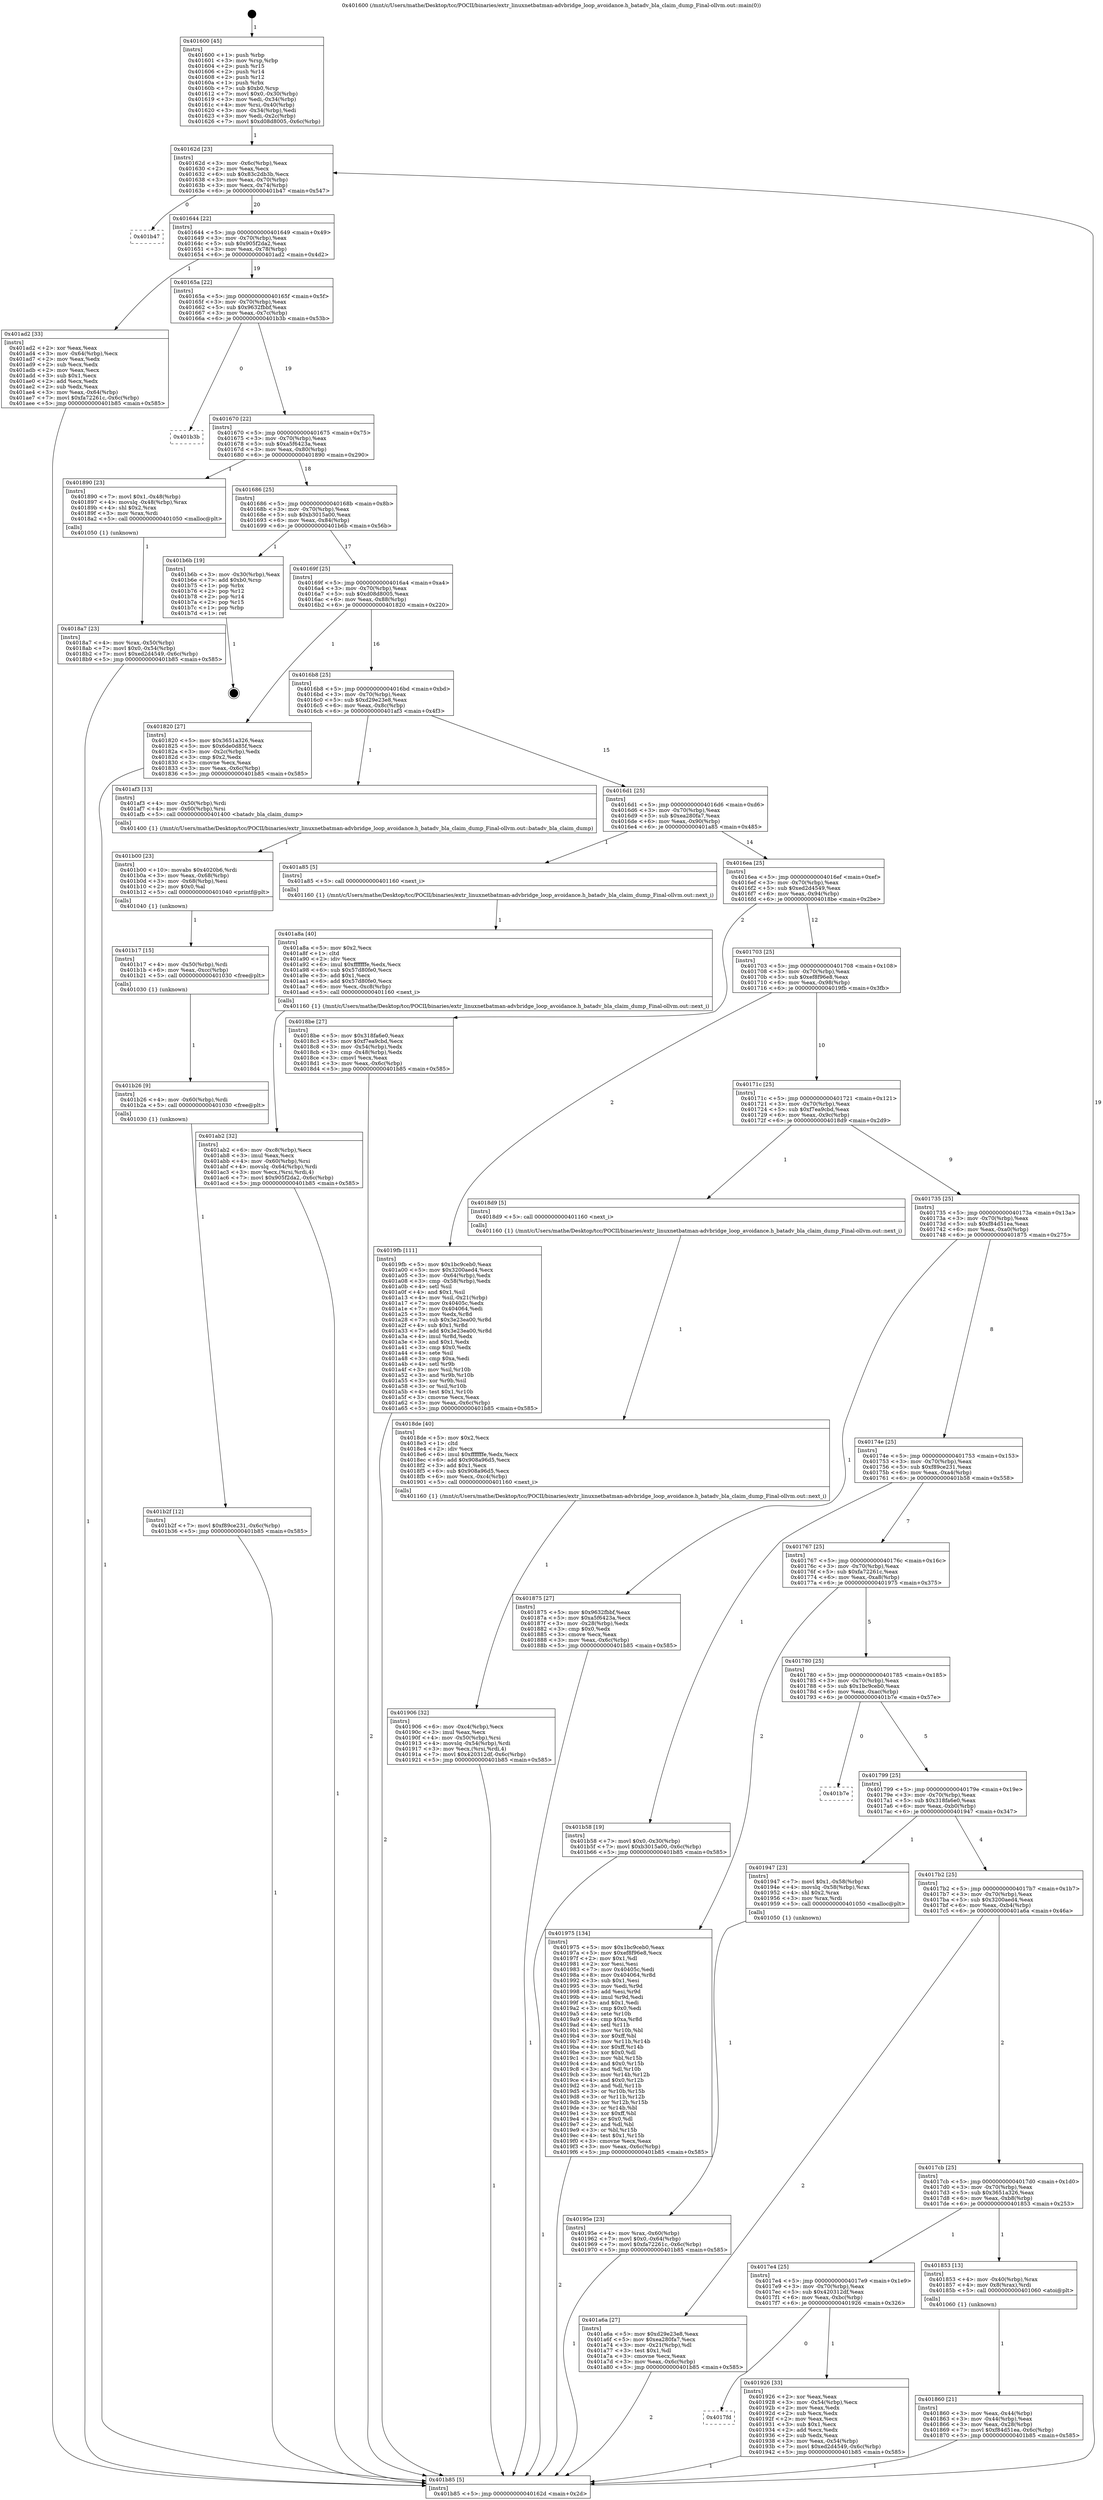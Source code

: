 digraph "0x401600" {
  label = "0x401600 (/mnt/c/Users/mathe/Desktop/tcc/POCII/binaries/extr_linuxnetbatman-advbridge_loop_avoidance.h_batadv_bla_claim_dump_Final-ollvm.out::main(0))"
  labelloc = "t"
  node[shape=record]

  Entry [label="",width=0.3,height=0.3,shape=circle,fillcolor=black,style=filled]
  "0x40162d" [label="{
     0x40162d [23]\l
     | [instrs]\l
     &nbsp;&nbsp;0x40162d \<+3\>: mov -0x6c(%rbp),%eax\l
     &nbsp;&nbsp;0x401630 \<+2\>: mov %eax,%ecx\l
     &nbsp;&nbsp;0x401632 \<+6\>: sub $0x83c2db3b,%ecx\l
     &nbsp;&nbsp;0x401638 \<+3\>: mov %eax,-0x70(%rbp)\l
     &nbsp;&nbsp;0x40163b \<+3\>: mov %ecx,-0x74(%rbp)\l
     &nbsp;&nbsp;0x40163e \<+6\>: je 0000000000401b47 \<main+0x547\>\l
  }"]
  "0x401b47" [label="{
     0x401b47\l
  }", style=dashed]
  "0x401644" [label="{
     0x401644 [22]\l
     | [instrs]\l
     &nbsp;&nbsp;0x401644 \<+5\>: jmp 0000000000401649 \<main+0x49\>\l
     &nbsp;&nbsp;0x401649 \<+3\>: mov -0x70(%rbp),%eax\l
     &nbsp;&nbsp;0x40164c \<+5\>: sub $0x905f2da2,%eax\l
     &nbsp;&nbsp;0x401651 \<+3\>: mov %eax,-0x78(%rbp)\l
     &nbsp;&nbsp;0x401654 \<+6\>: je 0000000000401ad2 \<main+0x4d2\>\l
  }"]
  Exit [label="",width=0.3,height=0.3,shape=circle,fillcolor=black,style=filled,peripheries=2]
  "0x401ad2" [label="{
     0x401ad2 [33]\l
     | [instrs]\l
     &nbsp;&nbsp;0x401ad2 \<+2\>: xor %eax,%eax\l
     &nbsp;&nbsp;0x401ad4 \<+3\>: mov -0x64(%rbp),%ecx\l
     &nbsp;&nbsp;0x401ad7 \<+2\>: mov %eax,%edx\l
     &nbsp;&nbsp;0x401ad9 \<+2\>: sub %ecx,%edx\l
     &nbsp;&nbsp;0x401adb \<+2\>: mov %eax,%ecx\l
     &nbsp;&nbsp;0x401add \<+3\>: sub $0x1,%ecx\l
     &nbsp;&nbsp;0x401ae0 \<+2\>: add %ecx,%edx\l
     &nbsp;&nbsp;0x401ae2 \<+2\>: sub %edx,%eax\l
     &nbsp;&nbsp;0x401ae4 \<+3\>: mov %eax,-0x64(%rbp)\l
     &nbsp;&nbsp;0x401ae7 \<+7\>: movl $0xfa72261c,-0x6c(%rbp)\l
     &nbsp;&nbsp;0x401aee \<+5\>: jmp 0000000000401b85 \<main+0x585\>\l
  }"]
  "0x40165a" [label="{
     0x40165a [22]\l
     | [instrs]\l
     &nbsp;&nbsp;0x40165a \<+5\>: jmp 000000000040165f \<main+0x5f\>\l
     &nbsp;&nbsp;0x40165f \<+3\>: mov -0x70(%rbp),%eax\l
     &nbsp;&nbsp;0x401662 \<+5\>: sub $0x9632fbbf,%eax\l
     &nbsp;&nbsp;0x401667 \<+3\>: mov %eax,-0x7c(%rbp)\l
     &nbsp;&nbsp;0x40166a \<+6\>: je 0000000000401b3b \<main+0x53b\>\l
  }"]
  "0x401b2f" [label="{
     0x401b2f [12]\l
     | [instrs]\l
     &nbsp;&nbsp;0x401b2f \<+7\>: movl $0xf89ce231,-0x6c(%rbp)\l
     &nbsp;&nbsp;0x401b36 \<+5\>: jmp 0000000000401b85 \<main+0x585\>\l
  }"]
  "0x401b3b" [label="{
     0x401b3b\l
  }", style=dashed]
  "0x401670" [label="{
     0x401670 [22]\l
     | [instrs]\l
     &nbsp;&nbsp;0x401670 \<+5\>: jmp 0000000000401675 \<main+0x75\>\l
     &nbsp;&nbsp;0x401675 \<+3\>: mov -0x70(%rbp),%eax\l
     &nbsp;&nbsp;0x401678 \<+5\>: sub $0xa5f6423a,%eax\l
     &nbsp;&nbsp;0x40167d \<+3\>: mov %eax,-0x80(%rbp)\l
     &nbsp;&nbsp;0x401680 \<+6\>: je 0000000000401890 \<main+0x290\>\l
  }"]
  "0x401b26" [label="{
     0x401b26 [9]\l
     | [instrs]\l
     &nbsp;&nbsp;0x401b26 \<+4\>: mov -0x60(%rbp),%rdi\l
     &nbsp;&nbsp;0x401b2a \<+5\>: call 0000000000401030 \<free@plt\>\l
     | [calls]\l
     &nbsp;&nbsp;0x401030 \{1\} (unknown)\l
  }"]
  "0x401890" [label="{
     0x401890 [23]\l
     | [instrs]\l
     &nbsp;&nbsp;0x401890 \<+7\>: movl $0x1,-0x48(%rbp)\l
     &nbsp;&nbsp;0x401897 \<+4\>: movslq -0x48(%rbp),%rax\l
     &nbsp;&nbsp;0x40189b \<+4\>: shl $0x2,%rax\l
     &nbsp;&nbsp;0x40189f \<+3\>: mov %rax,%rdi\l
     &nbsp;&nbsp;0x4018a2 \<+5\>: call 0000000000401050 \<malloc@plt\>\l
     | [calls]\l
     &nbsp;&nbsp;0x401050 \{1\} (unknown)\l
  }"]
  "0x401686" [label="{
     0x401686 [25]\l
     | [instrs]\l
     &nbsp;&nbsp;0x401686 \<+5\>: jmp 000000000040168b \<main+0x8b\>\l
     &nbsp;&nbsp;0x40168b \<+3\>: mov -0x70(%rbp),%eax\l
     &nbsp;&nbsp;0x40168e \<+5\>: sub $0xb3015a00,%eax\l
     &nbsp;&nbsp;0x401693 \<+6\>: mov %eax,-0x84(%rbp)\l
     &nbsp;&nbsp;0x401699 \<+6\>: je 0000000000401b6b \<main+0x56b\>\l
  }"]
  "0x401b17" [label="{
     0x401b17 [15]\l
     | [instrs]\l
     &nbsp;&nbsp;0x401b17 \<+4\>: mov -0x50(%rbp),%rdi\l
     &nbsp;&nbsp;0x401b1b \<+6\>: mov %eax,-0xcc(%rbp)\l
     &nbsp;&nbsp;0x401b21 \<+5\>: call 0000000000401030 \<free@plt\>\l
     | [calls]\l
     &nbsp;&nbsp;0x401030 \{1\} (unknown)\l
  }"]
  "0x401b6b" [label="{
     0x401b6b [19]\l
     | [instrs]\l
     &nbsp;&nbsp;0x401b6b \<+3\>: mov -0x30(%rbp),%eax\l
     &nbsp;&nbsp;0x401b6e \<+7\>: add $0xb0,%rsp\l
     &nbsp;&nbsp;0x401b75 \<+1\>: pop %rbx\l
     &nbsp;&nbsp;0x401b76 \<+2\>: pop %r12\l
     &nbsp;&nbsp;0x401b78 \<+2\>: pop %r14\l
     &nbsp;&nbsp;0x401b7a \<+2\>: pop %r15\l
     &nbsp;&nbsp;0x401b7c \<+1\>: pop %rbp\l
     &nbsp;&nbsp;0x401b7d \<+1\>: ret\l
  }"]
  "0x40169f" [label="{
     0x40169f [25]\l
     | [instrs]\l
     &nbsp;&nbsp;0x40169f \<+5\>: jmp 00000000004016a4 \<main+0xa4\>\l
     &nbsp;&nbsp;0x4016a4 \<+3\>: mov -0x70(%rbp),%eax\l
     &nbsp;&nbsp;0x4016a7 \<+5\>: sub $0xd08d8005,%eax\l
     &nbsp;&nbsp;0x4016ac \<+6\>: mov %eax,-0x88(%rbp)\l
     &nbsp;&nbsp;0x4016b2 \<+6\>: je 0000000000401820 \<main+0x220\>\l
  }"]
  "0x401b00" [label="{
     0x401b00 [23]\l
     | [instrs]\l
     &nbsp;&nbsp;0x401b00 \<+10\>: movabs $0x4020b6,%rdi\l
     &nbsp;&nbsp;0x401b0a \<+3\>: mov %eax,-0x68(%rbp)\l
     &nbsp;&nbsp;0x401b0d \<+3\>: mov -0x68(%rbp),%esi\l
     &nbsp;&nbsp;0x401b10 \<+2\>: mov $0x0,%al\l
     &nbsp;&nbsp;0x401b12 \<+5\>: call 0000000000401040 \<printf@plt\>\l
     | [calls]\l
     &nbsp;&nbsp;0x401040 \{1\} (unknown)\l
  }"]
  "0x401820" [label="{
     0x401820 [27]\l
     | [instrs]\l
     &nbsp;&nbsp;0x401820 \<+5\>: mov $0x3651a326,%eax\l
     &nbsp;&nbsp;0x401825 \<+5\>: mov $0x6de0d85f,%ecx\l
     &nbsp;&nbsp;0x40182a \<+3\>: mov -0x2c(%rbp),%edx\l
     &nbsp;&nbsp;0x40182d \<+3\>: cmp $0x2,%edx\l
     &nbsp;&nbsp;0x401830 \<+3\>: cmovne %ecx,%eax\l
     &nbsp;&nbsp;0x401833 \<+3\>: mov %eax,-0x6c(%rbp)\l
     &nbsp;&nbsp;0x401836 \<+5\>: jmp 0000000000401b85 \<main+0x585\>\l
  }"]
  "0x4016b8" [label="{
     0x4016b8 [25]\l
     | [instrs]\l
     &nbsp;&nbsp;0x4016b8 \<+5\>: jmp 00000000004016bd \<main+0xbd\>\l
     &nbsp;&nbsp;0x4016bd \<+3\>: mov -0x70(%rbp),%eax\l
     &nbsp;&nbsp;0x4016c0 \<+5\>: sub $0xd29e23e8,%eax\l
     &nbsp;&nbsp;0x4016c5 \<+6\>: mov %eax,-0x8c(%rbp)\l
     &nbsp;&nbsp;0x4016cb \<+6\>: je 0000000000401af3 \<main+0x4f3\>\l
  }"]
  "0x401b85" [label="{
     0x401b85 [5]\l
     | [instrs]\l
     &nbsp;&nbsp;0x401b85 \<+5\>: jmp 000000000040162d \<main+0x2d\>\l
  }"]
  "0x401600" [label="{
     0x401600 [45]\l
     | [instrs]\l
     &nbsp;&nbsp;0x401600 \<+1\>: push %rbp\l
     &nbsp;&nbsp;0x401601 \<+3\>: mov %rsp,%rbp\l
     &nbsp;&nbsp;0x401604 \<+2\>: push %r15\l
     &nbsp;&nbsp;0x401606 \<+2\>: push %r14\l
     &nbsp;&nbsp;0x401608 \<+2\>: push %r12\l
     &nbsp;&nbsp;0x40160a \<+1\>: push %rbx\l
     &nbsp;&nbsp;0x40160b \<+7\>: sub $0xb0,%rsp\l
     &nbsp;&nbsp;0x401612 \<+7\>: movl $0x0,-0x30(%rbp)\l
     &nbsp;&nbsp;0x401619 \<+3\>: mov %edi,-0x34(%rbp)\l
     &nbsp;&nbsp;0x40161c \<+4\>: mov %rsi,-0x40(%rbp)\l
     &nbsp;&nbsp;0x401620 \<+3\>: mov -0x34(%rbp),%edi\l
     &nbsp;&nbsp;0x401623 \<+3\>: mov %edi,-0x2c(%rbp)\l
     &nbsp;&nbsp;0x401626 \<+7\>: movl $0xd08d8005,-0x6c(%rbp)\l
  }"]
  "0x401ab2" [label="{
     0x401ab2 [32]\l
     | [instrs]\l
     &nbsp;&nbsp;0x401ab2 \<+6\>: mov -0xc8(%rbp),%ecx\l
     &nbsp;&nbsp;0x401ab8 \<+3\>: imul %eax,%ecx\l
     &nbsp;&nbsp;0x401abb \<+4\>: mov -0x60(%rbp),%rsi\l
     &nbsp;&nbsp;0x401abf \<+4\>: movslq -0x64(%rbp),%rdi\l
     &nbsp;&nbsp;0x401ac3 \<+3\>: mov %ecx,(%rsi,%rdi,4)\l
     &nbsp;&nbsp;0x401ac6 \<+7\>: movl $0x905f2da2,-0x6c(%rbp)\l
     &nbsp;&nbsp;0x401acd \<+5\>: jmp 0000000000401b85 \<main+0x585\>\l
  }"]
  "0x401af3" [label="{
     0x401af3 [13]\l
     | [instrs]\l
     &nbsp;&nbsp;0x401af3 \<+4\>: mov -0x50(%rbp),%rdi\l
     &nbsp;&nbsp;0x401af7 \<+4\>: mov -0x60(%rbp),%rsi\l
     &nbsp;&nbsp;0x401afb \<+5\>: call 0000000000401400 \<batadv_bla_claim_dump\>\l
     | [calls]\l
     &nbsp;&nbsp;0x401400 \{1\} (/mnt/c/Users/mathe/Desktop/tcc/POCII/binaries/extr_linuxnetbatman-advbridge_loop_avoidance.h_batadv_bla_claim_dump_Final-ollvm.out::batadv_bla_claim_dump)\l
  }"]
  "0x4016d1" [label="{
     0x4016d1 [25]\l
     | [instrs]\l
     &nbsp;&nbsp;0x4016d1 \<+5\>: jmp 00000000004016d6 \<main+0xd6\>\l
     &nbsp;&nbsp;0x4016d6 \<+3\>: mov -0x70(%rbp),%eax\l
     &nbsp;&nbsp;0x4016d9 \<+5\>: sub $0xea280fa7,%eax\l
     &nbsp;&nbsp;0x4016de \<+6\>: mov %eax,-0x90(%rbp)\l
     &nbsp;&nbsp;0x4016e4 \<+6\>: je 0000000000401a85 \<main+0x485\>\l
  }"]
  "0x401a8a" [label="{
     0x401a8a [40]\l
     | [instrs]\l
     &nbsp;&nbsp;0x401a8a \<+5\>: mov $0x2,%ecx\l
     &nbsp;&nbsp;0x401a8f \<+1\>: cltd\l
     &nbsp;&nbsp;0x401a90 \<+2\>: idiv %ecx\l
     &nbsp;&nbsp;0x401a92 \<+6\>: imul $0xfffffffe,%edx,%ecx\l
     &nbsp;&nbsp;0x401a98 \<+6\>: sub $0x57d80fe0,%ecx\l
     &nbsp;&nbsp;0x401a9e \<+3\>: add $0x1,%ecx\l
     &nbsp;&nbsp;0x401aa1 \<+6\>: add $0x57d80fe0,%ecx\l
     &nbsp;&nbsp;0x401aa7 \<+6\>: mov %ecx,-0xc8(%rbp)\l
     &nbsp;&nbsp;0x401aad \<+5\>: call 0000000000401160 \<next_i\>\l
     | [calls]\l
     &nbsp;&nbsp;0x401160 \{1\} (/mnt/c/Users/mathe/Desktop/tcc/POCII/binaries/extr_linuxnetbatman-advbridge_loop_avoidance.h_batadv_bla_claim_dump_Final-ollvm.out::next_i)\l
  }"]
  "0x401a85" [label="{
     0x401a85 [5]\l
     | [instrs]\l
     &nbsp;&nbsp;0x401a85 \<+5\>: call 0000000000401160 \<next_i\>\l
     | [calls]\l
     &nbsp;&nbsp;0x401160 \{1\} (/mnt/c/Users/mathe/Desktop/tcc/POCII/binaries/extr_linuxnetbatman-advbridge_loop_avoidance.h_batadv_bla_claim_dump_Final-ollvm.out::next_i)\l
  }"]
  "0x4016ea" [label="{
     0x4016ea [25]\l
     | [instrs]\l
     &nbsp;&nbsp;0x4016ea \<+5\>: jmp 00000000004016ef \<main+0xef\>\l
     &nbsp;&nbsp;0x4016ef \<+3\>: mov -0x70(%rbp),%eax\l
     &nbsp;&nbsp;0x4016f2 \<+5\>: sub $0xed2d4549,%eax\l
     &nbsp;&nbsp;0x4016f7 \<+6\>: mov %eax,-0x94(%rbp)\l
     &nbsp;&nbsp;0x4016fd \<+6\>: je 00000000004018be \<main+0x2be\>\l
  }"]
  "0x40195e" [label="{
     0x40195e [23]\l
     | [instrs]\l
     &nbsp;&nbsp;0x40195e \<+4\>: mov %rax,-0x60(%rbp)\l
     &nbsp;&nbsp;0x401962 \<+7\>: movl $0x0,-0x64(%rbp)\l
     &nbsp;&nbsp;0x401969 \<+7\>: movl $0xfa72261c,-0x6c(%rbp)\l
     &nbsp;&nbsp;0x401970 \<+5\>: jmp 0000000000401b85 \<main+0x585\>\l
  }"]
  "0x4018be" [label="{
     0x4018be [27]\l
     | [instrs]\l
     &nbsp;&nbsp;0x4018be \<+5\>: mov $0x318fa6e0,%eax\l
     &nbsp;&nbsp;0x4018c3 \<+5\>: mov $0xf7ea9cbd,%ecx\l
     &nbsp;&nbsp;0x4018c8 \<+3\>: mov -0x54(%rbp),%edx\l
     &nbsp;&nbsp;0x4018cb \<+3\>: cmp -0x48(%rbp),%edx\l
     &nbsp;&nbsp;0x4018ce \<+3\>: cmovl %ecx,%eax\l
     &nbsp;&nbsp;0x4018d1 \<+3\>: mov %eax,-0x6c(%rbp)\l
     &nbsp;&nbsp;0x4018d4 \<+5\>: jmp 0000000000401b85 \<main+0x585\>\l
  }"]
  "0x401703" [label="{
     0x401703 [25]\l
     | [instrs]\l
     &nbsp;&nbsp;0x401703 \<+5\>: jmp 0000000000401708 \<main+0x108\>\l
     &nbsp;&nbsp;0x401708 \<+3\>: mov -0x70(%rbp),%eax\l
     &nbsp;&nbsp;0x40170b \<+5\>: sub $0xef8f96e8,%eax\l
     &nbsp;&nbsp;0x401710 \<+6\>: mov %eax,-0x98(%rbp)\l
     &nbsp;&nbsp;0x401716 \<+6\>: je 00000000004019fb \<main+0x3fb\>\l
  }"]
  "0x4017fd" [label="{
     0x4017fd\l
  }", style=dashed]
  "0x4019fb" [label="{
     0x4019fb [111]\l
     | [instrs]\l
     &nbsp;&nbsp;0x4019fb \<+5\>: mov $0x1bc9ceb0,%eax\l
     &nbsp;&nbsp;0x401a00 \<+5\>: mov $0x3200aed4,%ecx\l
     &nbsp;&nbsp;0x401a05 \<+3\>: mov -0x64(%rbp),%edx\l
     &nbsp;&nbsp;0x401a08 \<+3\>: cmp -0x58(%rbp),%edx\l
     &nbsp;&nbsp;0x401a0b \<+4\>: setl %sil\l
     &nbsp;&nbsp;0x401a0f \<+4\>: and $0x1,%sil\l
     &nbsp;&nbsp;0x401a13 \<+4\>: mov %sil,-0x21(%rbp)\l
     &nbsp;&nbsp;0x401a17 \<+7\>: mov 0x40405c,%edx\l
     &nbsp;&nbsp;0x401a1e \<+7\>: mov 0x404064,%edi\l
     &nbsp;&nbsp;0x401a25 \<+3\>: mov %edx,%r8d\l
     &nbsp;&nbsp;0x401a28 \<+7\>: sub $0x3e23ea00,%r8d\l
     &nbsp;&nbsp;0x401a2f \<+4\>: sub $0x1,%r8d\l
     &nbsp;&nbsp;0x401a33 \<+7\>: add $0x3e23ea00,%r8d\l
     &nbsp;&nbsp;0x401a3a \<+4\>: imul %r8d,%edx\l
     &nbsp;&nbsp;0x401a3e \<+3\>: and $0x1,%edx\l
     &nbsp;&nbsp;0x401a41 \<+3\>: cmp $0x0,%edx\l
     &nbsp;&nbsp;0x401a44 \<+4\>: sete %sil\l
     &nbsp;&nbsp;0x401a48 \<+3\>: cmp $0xa,%edi\l
     &nbsp;&nbsp;0x401a4b \<+4\>: setl %r9b\l
     &nbsp;&nbsp;0x401a4f \<+3\>: mov %sil,%r10b\l
     &nbsp;&nbsp;0x401a52 \<+3\>: and %r9b,%r10b\l
     &nbsp;&nbsp;0x401a55 \<+3\>: xor %r9b,%sil\l
     &nbsp;&nbsp;0x401a58 \<+3\>: or %sil,%r10b\l
     &nbsp;&nbsp;0x401a5b \<+4\>: test $0x1,%r10b\l
     &nbsp;&nbsp;0x401a5f \<+3\>: cmovne %ecx,%eax\l
     &nbsp;&nbsp;0x401a62 \<+3\>: mov %eax,-0x6c(%rbp)\l
     &nbsp;&nbsp;0x401a65 \<+5\>: jmp 0000000000401b85 \<main+0x585\>\l
  }"]
  "0x40171c" [label="{
     0x40171c [25]\l
     | [instrs]\l
     &nbsp;&nbsp;0x40171c \<+5\>: jmp 0000000000401721 \<main+0x121\>\l
     &nbsp;&nbsp;0x401721 \<+3\>: mov -0x70(%rbp),%eax\l
     &nbsp;&nbsp;0x401724 \<+5\>: sub $0xf7ea9cbd,%eax\l
     &nbsp;&nbsp;0x401729 \<+6\>: mov %eax,-0x9c(%rbp)\l
     &nbsp;&nbsp;0x40172f \<+6\>: je 00000000004018d9 \<main+0x2d9\>\l
  }"]
  "0x401926" [label="{
     0x401926 [33]\l
     | [instrs]\l
     &nbsp;&nbsp;0x401926 \<+2\>: xor %eax,%eax\l
     &nbsp;&nbsp;0x401928 \<+3\>: mov -0x54(%rbp),%ecx\l
     &nbsp;&nbsp;0x40192b \<+2\>: mov %eax,%edx\l
     &nbsp;&nbsp;0x40192d \<+2\>: sub %ecx,%edx\l
     &nbsp;&nbsp;0x40192f \<+2\>: mov %eax,%ecx\l
     &nbsp;&nbsp;0x401931 \<+3\>: sub $0x1,%ecx\l
     &nbsp;&nbsp;0x401934 \<+2\>: add %ecx,%edx\l
     &nbsp;&nbsp;0x401936 \<+2\>: sub %edx,%eax\l
     &nbsp;&nbsp;0x401938 \<+3\>: mov %eax,-0x54(%rbp)\l
     &nbsp;&nbsp;0x40193b \<+7\>: movl $0xed2d4549,-0x6c(%rbp)\l
     &nbsp;&nbsp;0x401942 \<+5\>: jmp 0000000000401b85 \<main+0x585\>\l
  }"]
  "0x4018d9" [label="{
     0x4018d9 [5]\l
     | [instrs]\l
     &nbsp;&nbsp;0x4018d9 \<+5\>: call 0000000000401160 \<next_i\>\l
     | [calls]\l
     &nbsp;&nbsp;0x401160 \{1\} (/mnt/c/Users/mathe/Desktop/tcc/POCII/binaries/extr_linuxnetbatman-advbridge_loop_avoidance.h_batadv_bla_claim_dump_Final-ollvm.out::next_i)\l
  }"]
  "0x401735" [label="{
     0x401735 [25]\l
     | [instrs]\l
     &nbsp;&nbsp;0x401735 \<+5\>: jmp 000000000040173a \<main+0x13a\>\l
     &nbsp;&nbsp;0x40173a \<+3\>: mov -0x70(%rbp),%eax\l
     &nbsp;&nbsp;0x40173d \<+5\>: sub $0xf84d51ea,%eax\l
     &nbsp;&nbsp;0x401742 \<+6\>: mov %eax,-0xa0(%rbp)\l
     &nbsp;&nbsp;0x401748 \<+6\>: je 0000000000401875 \<main+0x275\>\l
  }"]
  "0x401906" [label="{
     0x401906 [32]\l
     | [instrs]\l
     &nbsp;&nbsp;0x401906 \<+6\>: mov -0xc4(%rbp),%ecx\l
     &nbsp;&nbsp;0x40190c \<+3\>: imul %eax,%ecx\l
     &nbsp;&nbsp;0x40190f \<+4\>: mov -0x50(%rbp),%rsi\l
     &nbsp;&nbsp;0x401913 \<+4\>: movslq -0x54(%rbp),%rdi\l
     &nbsp;&nbsp;0x401917 \<+3\>: mov %ecx,(%rsi,%rdi,4)\l
     &nbsp;&nbsp;0x40191a \<+7\>: movl $0x420312df,-0x6c(%rbp)\l
     &nbsp;&nbsp;0x401921 \<+5\>: jmp 0000000000401b85 \<main+0x585\>\l
  }"]
  "0x401875" [label="{
     0x401875 [27]\l
     | [instrs]\l
     &nbsp;&nbsp;0x401875 \<+5\>: mov $0x9632fbbf,%eax\l
     &nbsp;&nbsp;0x40187a \<+5\>: mov $0xa5f6423a,%ecx\l
     &nbsp;&nbsp;0x40187f \<+3\>: mov -0x28(%rbp),%edx\l
     &nbsp;&nbsp;0x401882 \<+3\>: cmp $0x0,%edx\l
     &nbsp;&nbsp;0x401885 \<+3\>: cmove %ecx,%eax\l
     &nbsp;&nbsp;0x401888 \<+3\>: mov %eax,-0x6c(%rbp)\l
     &nbsp;&nbsp;0x40188b \<+5\>: jmp 0000000000401b85 \<main+0x585\>\l
  }"]
  "0x40174e" [label="{
     0x40174e [25]\l
     | [instrs]\l
     &nbsp;&nbsp;0x40174e \<+5\>: jmp 0000000000401753 \<main+0x153\>\l
     &nbsp;&nbsp;0x401753 \<+3\>: mov -0x70(%rbp),%eax\l
     &nbsp;&nbsp;0x401756 \<+5\>: sub $0xf89ce231,%eax\l
     &nbsp;&nbsp;0x40175b \<+6\>: mov %eax,-0xa4(%rbp)\l
     &nbsp;&nbsp;0x401761 \<+6\>: je 0000000000401b58 \<main+0x558\>\l
  }"]
  "0x4018de" [label="{
     0x4018de [40]\l
     | [instrs]\l
     &nbsp;&nbsp;0x4018de \<+5\>: mov $0x2,%ecx\l
     &nbsp;&nbsp;0x4018e3 \<+1\>: cltd\l
     &nbsp;&nbsp;0x4018e4 \<+2\>: idiv %ecx\l
     &nbsp;&nbsp;0x4018e6 \<+6\>: imul $0xfffffffe,%edx,%ecx\l
     &nbsp;&nbsp;0x4018ec \<+6\>: add $0x908a96d5,%ecx\l
     &nbsp;&nbsp;0x4018f2 \<+3\>: add $0x1,%ecx\l
     &nbsp;&nbsp;0x4018f5 \<+6\>: sub $0x908a96d5,%ecx\l
     &nbsp;&nbsp;0x4018fb \<+6\>: mov %ecx,-0xc4(%rbp)\l
     &nbsp;&nbsp;0x401901 \<+5\>: call 0000000000401160 \<next_i\>\l
     | [calls]\l
     &nbsp;&nbsp;0x401160 \{1\} (/mnt/c/Users/mathe/Desktop/tcc/POCII/binaries/extr_linuxnetbatman-advbridge_loop_avoidance.h_batadv_bla_claim_dump_Final-ollvm.out::next_i)\l
  }"]
  "0x401b58" [label="{
     0x401b58 [19]\l
     | [instrs]\l
     &nbsp;&nbsp;0x401b58 \<+7\>: movl $0x0,-0x30(%rbp)\l
     &nbsp;&nbsp;0x401b5f \<+7\>: movl $0xb3015a00,-0x6c(%rbp)\l
     &nbsp;&nbsp;0x401b66 \<+5\>: jmp 0000000000401b85 \<main+0x585\>\l
  }"]
  "0x401767" [label="{
     0x401767 [25]\l
     | [instrs]\l
     &nbsp;&nbsp;0x401767 \<+5\>: jmp 000000000040176c \<main+0x16c\>\l
     &nbsp;&nbsp;0x40176c \<+3\>: mov -0x70(%rbp),%eax\l
     &nbsp;&nbsp;0x40176f \<+5\>: sub $0xfa72261c,%eax\l
     &nbsp;&nbsp;0x401774 \<+6\>: mov %eax,-0xa8(%rbp)\l
     &nbsp;&nbsp;0x40177a \<+6\>: je 0000000000401975 \<main+0x375\>\l
  }"]
  "0x4018a7" [label="{
     0x4018a7 [23]\l
     | [instrs]\l
     &nbsp;&nbsp;0x4018a7 \<+4\>: mov %rax,-0x50(%rbp)\l
     &nbsp;&nbsp;0x4018ab \<+7\>: movl $0x0,-0x54(%rbp)\l
     &nbsp;&nbsp;0x4018b2 \<+7\>: movl $0xed2d4549,-0x6c(%rbp)\l
     &nbsp;&nbsp;0x4018b9 \<+5\>: jmp 0000000000401b85 \<main+0x585\>\l
  }"]
  "0x401975" [label="{
     0x401975 [134]\l
     | [instrs]\l
     &nbsp;&nbsp;0x401975 \<+5\>: mov $0x1bc9ceb0,%eax\l
     &nbsp;&nbsp;0x40197a \<+5\>: mov $0xef8f96e8,%ecx\l
     &nbsp;&nbsp;0x40197f \<+2\>: mov $0x1,%dl\l
     &nbsp;&nbsp;0x401981 \<+2\>: xor %esi,%esi\l
     &nbsp;&nbsp;0x401983 \<+7\>: mov 0x40405c,%edi\l
     &nbsp;&nbsp;0x40198a \<+8\>: mov 0x404064,%r8d\l
     &nbsp;&nbsp;0x401992 \<+3\>: sub $0x1,%esi\l
     &nbsp;&nbsp;0x401995 \<+3\>: mov %edi,%r9d\l
     &nbsp;&nbsp;0x401998 \<+3\>: add %esi,%r9d\l
     &nbsp;&nbsp;0x40199b \<+4\>: imul %r9d,%edi\l
     &nbsp;&nbsp;0x40199f \<+3\>: and $0x1,%edi\l
     &nbsp;&nbsp;0x4019a2 \<+3\>: cmp $0x0,%edi\l
     &nbsp;&nbsp;0x4019a5 \<+4\>: sete %r10b\l
     &nbsp;&nbsp;0x4019a9 \<+4\>: cmp $0xa,%r8d\l
     &nbsp;&nbsp;0x4019ad \<+4\>: setl %r11b\l
     &nbsp;&nbsp;0x4019b1 \<+3\>: mov %r10b,%bl\l
     &nbsp;&nbsp;0x4019b4 \<+3\>: xor $0xff,%bl\l
     &nbsp;&nbsp;0x4019b7 \<+3\>: mov %r11b,%r14b\l
     &nbsp;&nbsp;0x4019ba \<+4\>: xor $0xff,%r14b\l
     &nbsp;&nbsp;0x4019be \<+3\>: xor $0x0,%dl\l
     &nbsp;&nbsp;0x4019c1 \<+3\>: mov %bl,%r15b\l
     &nbsp;&nbsp;0x4019c4 \<+4\>: and $0x0,%r15b\l
     &nbsp;&nbsp;0x4019c8 \<+3\>: and %dl,%r10b\l
     &nbsp;&nbsp;0x4019cb \<+3\>: mov %r14b,%r12b\l
     &nbsp;&nbsp;0x4019ce \<+4\>: and $0x0,%r12b\l
     &nbsp;&nbsp;0x4019d2 \<+3\>: and %dl,%r11b\l
     &nbsp;&nbsp;0x4019d5 \<+3\>: or %r10b,%r15b\l
     &nbsp;&nbsp;0x4019d8 \<+3\>: or %r11b,%r12b\l
     &nbsp;&nbsp;0x4019db \<+3\>: xor %r12b,%r15b\l
     &nbsp;&nbsp;0x4019de \<+3\>: or %r14b,%bl\l
     &nbsp;&nbsp;0x4019e1 \<+3\>: xor $0xff,%bl\l
     &nbsp;&nbsp;0x4019e4 \<+3\>: or $0x0,%dl\l
     &nbsp;&nbsp;0x4019e7 \<+2\>: and %dl,%bl\l
     &nbsp;&nbsp;0x4019e9 \<+3\>: or %bl,%r15b\l
     &nbsp;&nbsp;0x4019ec \<+4\>: test $0x1,%r15b\l
     &nbsp;&nbsp;0x4019f0 \<+3\>: cmovne %ecx,%eax\l
     &nbsp;&nbsp;0x4019f3 \<+3\>: mov %eax,-0x6c(%rbp)\l
     &nbsp;&nbsp;0x4019f6 \<+5\>: jmp 0000000000401b85 \<main+0x585\>\l
  }"]
  "0x401780" [label="{
     0x401780 [25]\l
     | [instrs]\l
     &nbsp;&nbsp;0x401780 \<+5\>: jmp 0000000000401785 \<main+0x185\>\l
     &nbsp;&nbsp;0x401785 \<+3\>: mov -0x70(%rbp),%eax\l
     &nbsp;&nbsp;0x401788 \<+5\>: sub $0x1bc9ceb0,%eax\l
     &nbsp;&nbsp;0x40178d \<+6\>: mov %eax,-0xac(%rbp)\l
     &nbsp;&nbsp;0x401793 \<+6\>: je 0000000000401b7e \<main+0x57e\>\l
  }"]
  "0x401860" [label="{
     0x401860 [21]\l
     | [instrs]\l
     &nbsp;&nbsp;0x401860 \<+3\>: mov %eax,-0x44(%rbp)\l
     &nbsp;&nbsp;0x401863 \<+3\>: mov -0x44(%rbp),%eax\l
     &nbsp;&nbsp;0x401866 \<+3\>: mov %eax,-0x28(%rbp)\l
     &nbsp;&nbsp;0x401869 \<+7\>: movl $0xf84d51ea,-0x6c(%rbp)\l
     &nbsp;&nbsp;0x401870 \<+5\>: jmp 0000000000401b85 \<main+0x585\>\l
  }"]
  "0x401b7e" [label="{
     0x401b7e\l
  }", style=dashed]
  "0x401799" [label="{
     0x401799 [25]\l
     | [instrs]\l
     &nbsp;&nbsp;0x401799 \<+5\>: jmp 000000000040179e \<main+0x19e\>\l
     &nbsp;&nbsp;0x40179e \<+3\>: mov -0x70(%rbp),%eax\l
     &nbsp;&nbsp;0x4017a1 \<+5\>: sub $0x318fa6e0,%eax\l
     &nbsp;&nbsp;0x4017a6 \<+6\>: mov %eax,-0xb0(%rbp)\l
     &nbsp;&nbsp;0x4017ac \<+6\>: je 0000000000401947 \<main+0x347\>\l
  }"]
  "0x4017e4" [label="{
     0x4017e4 [25]\l
     | [instrs]\l
     &nbsp;&nbsp;0x4017e4 \<+5\>: jmp 00000000004017e9 \<main+0x1e9\>\l
     &nbsp;&nbsp;0x4017e9 \<+3\>: mov -0x70(%rbp),%eax\l
     &nbsp;&nbsp;0x4017ec \<+5\>: sub $0x420312df,%eax\l
     &nbsp;&nbsp;0x4017f1 \<+6\>: mov %eax,-0xbc(%rbp)\l
     &nbsp;&nbsp;0x4017f7 \<+6\>: je 0000000000401926 \<main+0x326\>\l
  }"]
  "0x401947" [label="{
     0x401947 [23]\l
     | [instrs]\l
     &nbsp;&nbsp;0x401947 \<+7\>: movl $0x1,-0x58(%rbp)\l
     &nbsp;&nbsp;0x40194e \<+4\>: movslq -0x58(%rbp),%rax\l
     &nbsp;&nbsp;0x401952 \<+4\>: shl $0x2,%rax\l
     &nbsp;&nbsp;0x401956 \<+3\>: mov %rax,%rdi\l
     &nbsp;&nbsp;0x401959 \<+5\>: call 0000000000401050 \<malloc@plt\>\l
     | [calls]\l
     &nbsp;&nbsp;0x401050 \{1\} (unknown)\l
  }"]
  "0x4017b2" [label="{
     0x4017b2 [25]\l
     | [instrs]\l
     &nbsp;&nbsp;0x4017b2 \<+5\>: jmp 00000000004017b7 \<main+0x1b7\>\l
     &nbsp;&nbsp;0x4017b7 \<+3\>: mov -0x70(%rbp),%eax\l
     &nbsp;&nbsp;0x4017ba \<+5\>: sub $0x3200aed4,%eax\l
     &nbsp;&nbsp;0x4017bf \<+6\>: mov %eax,-0xb4(%rbp)\l
     &nbsp;&nbsp;0x4017c5 \<+6\>: je 0000000000401a6a \<main+0x46a\>\l
  }"]
  "0x401853" [label="{
     0x401853 [13]\l
     | [instrs]\l
     &nbsp;&nbsp;0x401853 \<+4\>: mov -0x40(%rbp),%rax\l
     &nbsp;&nbsp;0x401857 \<+4\>: mov 0x8(%rax),%rdi\l
     &nbsp;&nbsp;0x40185b \<+5\>: call 0000000000401060 \<atoi@plt\>\l
     | [calls]\l
     &nbsp;&nbsp;0x401060 \{1\} (unknown)\l
  }"]
  "0x401a6a" [label="{
     0x401a6a [27]\l
     | [instrs]\l
     &nbsp;&nbsp;0x401a6a \<+5\>: mov $0xd29e23e8,%eax\l
     &nbsp;&nbsp;0x401a6f \<+5\>: mov $0xea280fa7,%ecx\l
     &nbsp;&nbsp;0x401a74 \<+3\>: mov -0x21(%rbp),%dl\l
     &nbsp;&nbsp;0x401a77 \<+3\>: test $0x1,%dl\l
     &nbsp;&nbsp;0x401a7a \<+3\>: cmovne %ecx,%eax\l
     &nbsp;&nbsp;0x401a7d \<+3\>: mov %eax,-0x6c(%rbp)\l
     &nbsp;&nbsp;0x401a80 \<+5\>: jmp 0000000000401b85 \<main+0x585\>\l
  }"]
  "0x4017cb" [label="{
     0x4017cb [25]\l
     | [instrs]\l
     &nbsp;&nbsp;0x4017cb \<+5\>: jmp 00000000004017d0 \<main+0x1d0\>\l
     &nbsp;&nbsp;0x4017d0 \<+3\>: mov -0x70(%rbp),%eax\l
     &nbsp;&nbsp;0x4017d3 \<+5\>: sub $0x3651a326,%eax\l
     &nbsp;&nbsp;0x4017d8 \<+6\>: mov %eax,-0xb8(%rbp)\l
     &nbsp;&nbsp;0x4017de \<+6\>: je 0000000000401853 \<main+0x253\>\l
  }"]
  Entry -> "0x401600" [label=" 1"]
  "0x40162d" -> "0x401b47" [label=" 0"]
  "0x40162d" -> "0x401644" [label=" 20"]
  "0x401b6b" -> Exit [label=" 1"]
  "0x401644" -> "0x401ad2" [label=" 1"]
  "0x401644" -> "0x40165a" [label=" 19"]
  "0x401b58" -> "0x401b85" [label=" 1"]
  "0x40165a" -> "0x401b3b" [label=" 0"]
  "0x40165a" -> "0x401670" [label=" 19"]
  "0x401b2f" -> "0x401b85" [label=" 1"]
  "0x401670" -> "0x401890" [label=" 1"]
  "0x401670" -> "0x401686" [label=" 18"]
  "0x401b26" -> "0x401b2f" [label=" 1"]
  "0x401686" -> "0x401b6b" [label=" 1"]
  "0x401686" -> "0x40169f" [label=" 17"]
  "0x401b17" -> "0x401b26" [label=" 1"]
  "0x40169f" -> "0x401820" [label=" 1"]
  "0x40169f" -> "0x4016b8" [label=" 16"]
  "0x401820" -> "0x401b85" [label=" 1"]
  "0x401600" -> "0x40162d" [label=" 1"]
  "0x401b85" -> "0x40162d" [label=" 19"]
  "0x401b00" -> "0x401b17" [label=" 1"]
  "0x4016b8" -> "0x401af3" [label=" 1"]
  "0x4016b8" -> "0x4016d1" [label=" 15"]
  "0x401af3" -> "0x401b00" [label=" 1"]
  "0x4016d1" -> "0x401a85" [label=" 1"]
  "0x4016d1" -> "0x4016ea" [label=" 14"]
  "0x401ad2" -> "0x401b85" [label=" 1"]
  "0x4016ea" -> "0x4018be" [label=" 2"]
  "0x4016ea" -> "0x401703" [label=" 12"]
  "0x401ab2" -> "0x401b85" [label=" 1"]
  "0x401703" -> "0x4019fb" [label=" 2"]
  "0x401703" -> "0x40171c" [label=" 10"]
  "0x401a8a" -> "0x401ab2" [label=" 1"]
  "0x40171c" -> "0x4018d9" [label=" 1"]
  "0x40171c" -> "0x401735" [label=" 9"]
  "0x401a85" -> "0x401a8a" [label=" 1"]
  "0x401735" -> "0x401875" [label=" 1"]
  "0x401735" -> "0x40174e" [label=" 8"]
  "0x4019fb" -> "0x401b85" [label=" 2"]
  "0x40174e" -> "0x401b58" [label=" 1"]
  "0x40174e" -> "0x401767" [label=" 7"]
  "0x401975" -> "0x401b85" [label=" 2"]
  "0x401767" -> "0x401975" [label=" 2"]
  "0x401767" -> "0x401780" [label=" 5"]
  "0x40195e" -> "0x401b85" [label=" 1"]
  "0x401780" -> "0x401b7e" [label=" 0"]
  "0x401780" -> "0x401799" [label=" 5"]
  "0x401947" -> "0x40195e" [label=" 1"]
  "0x401799" -> "0x401947" [label=" 1"]
  "0x401799" -> "0x4017b2" [label=" 4"]
  "0x401926" -> "0x401b85" [label=" 1"]
  "0x4017b2" -> "0x401a6a" [label=" 2"]
  "0x4017b2" -> "0x4017cb" [label=" 2"]
  "0x4017e4" -> "0x4017fd" [label=" 0"]
  "0x4017cb" -> "0x401853" [label=" 1"]
  "0x4017cb" -> "0x4017e4" [label=" 1"]
  "0x401853" -> "0x401860" [label=" 1"]
  "0x401860" -> "0x401b85" [label=" 1"]
  "0x401875" -> "0x401b85" [label=" 1"]
  "0x401890" -> "0x4018a7" [label=" 1"]
  "0x4018a7" -> "0x401b85" [label=" 1"]
  "0x4018be" -> "0x401b85" [label=" 2"]
  "0x4018d9" -> "0x4018de" [label=" 1"]
  "0x4018de" -> "0x401906" [label=" 1"]
  "0x401906" -> "0x401b85" [label=" 1"]
  "0x401a6a" -> "0x401b85" [label=" 2"]
  "0x4017e4" -> "0x401926" [label=" 1"]
}
